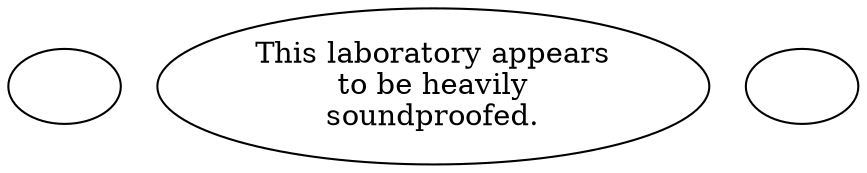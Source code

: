 digraph CTSOUND {
  "checkPartyMembersNearDoor" [style=filled       fillcolor="#FFFFFF"       color="#000000"]
  "checkPartyMembersNearDoor" [label=""]
  "spatial_p_proc" [style=filled       fillcolor="#FFFFFF"       color="#000000"]
  "spatial_p_proc" [label="This laboratory appears\nto be heavily\nsoundproofed."]
  "start" [style=filled       fillcolor="#FFFFFF"       color="#000000"]
  "start" [label=""]
}
